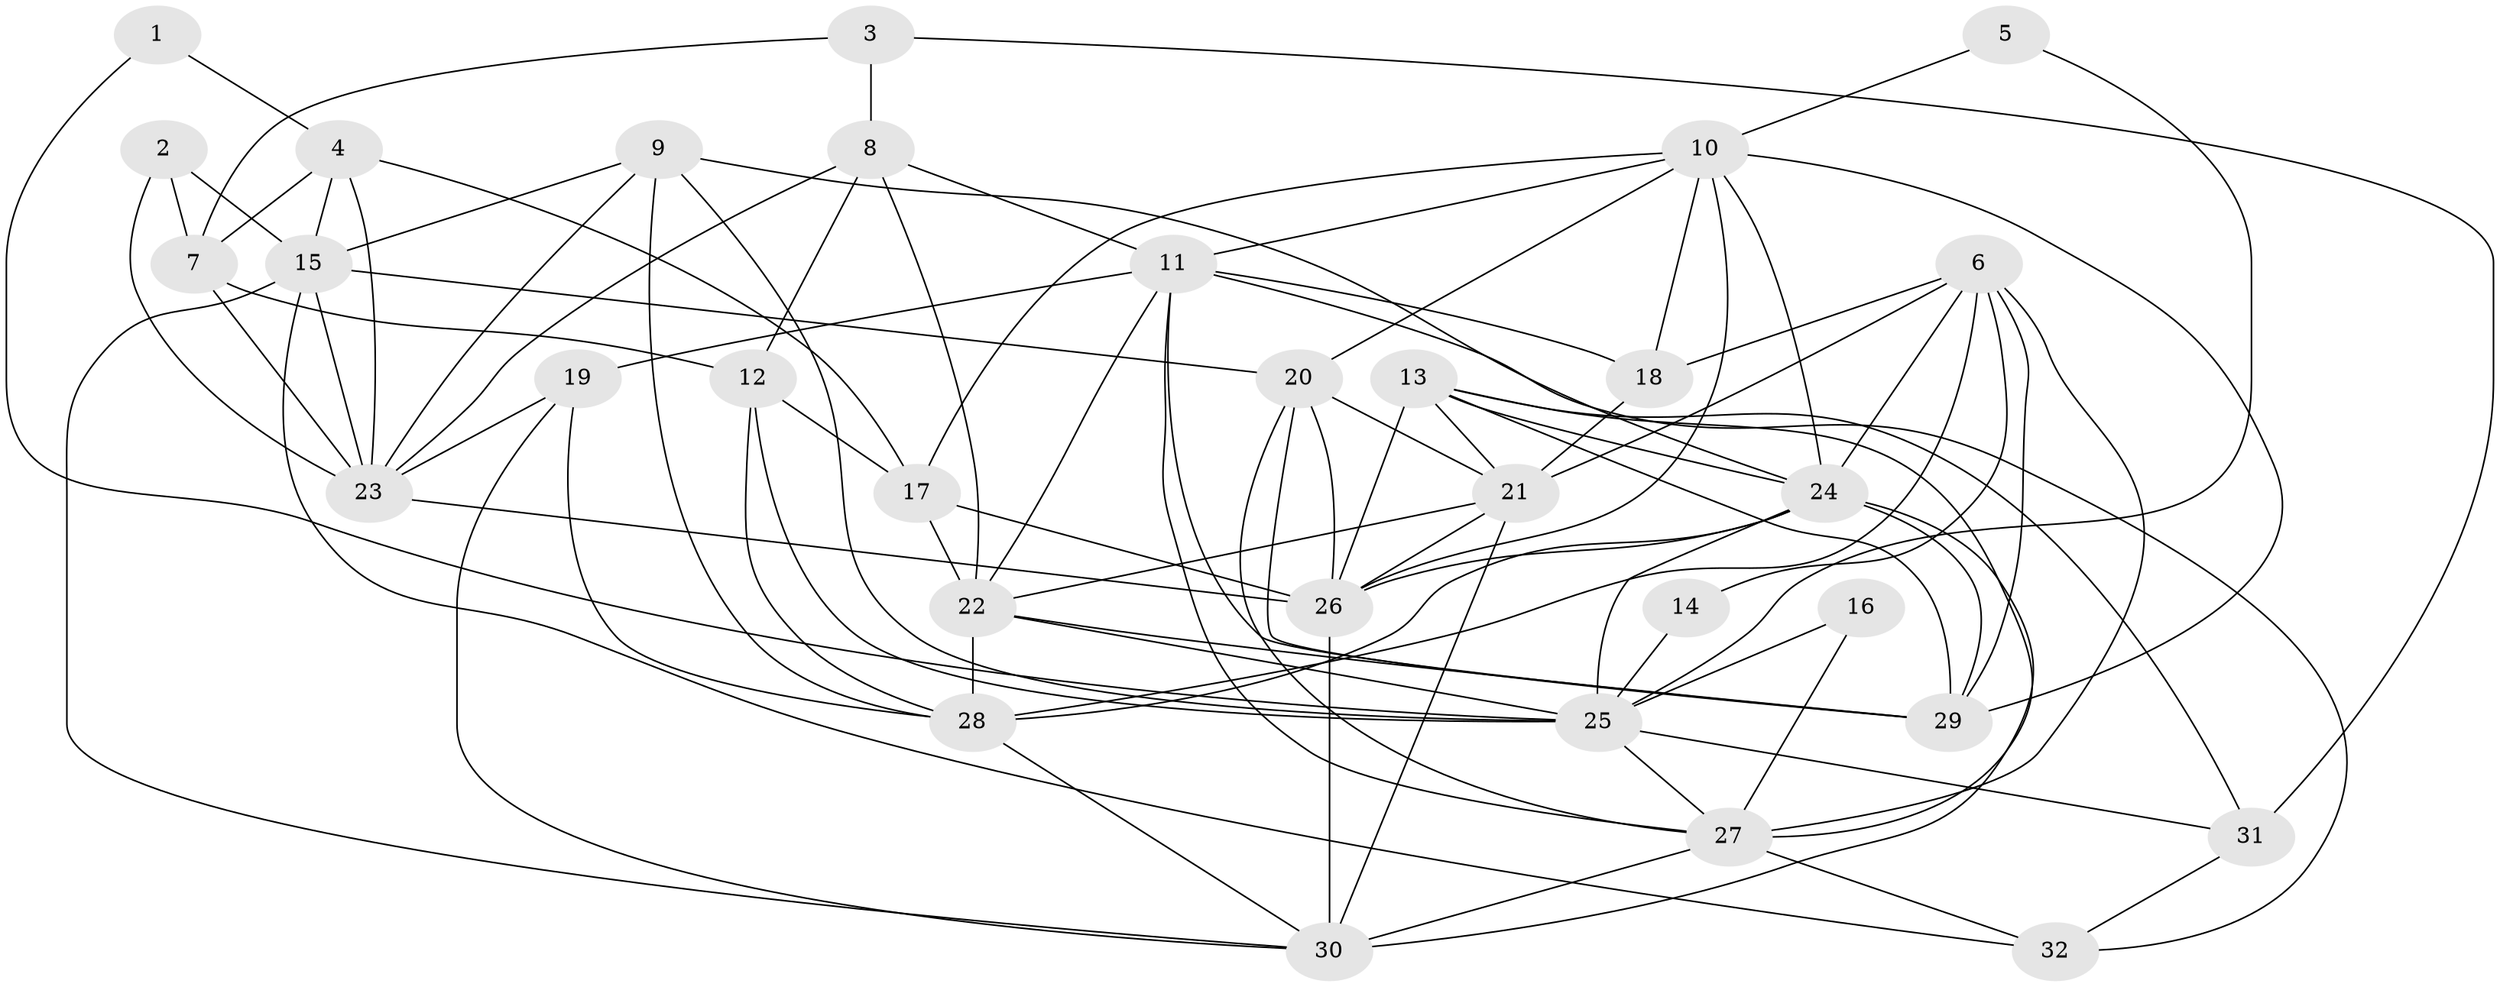 // original degree distribution, {3: 0.2857142857142857, 2: 0.12698412698412698, 4: 0.23809523809523808, 6: 0.12698412698412698, 5: 0.19047619047619047, 7: 0.031746031746031744}
// Generated by graph-tools (version 1.1) at 2025/50/03/09/25 03:50:03]
// undirected, 32 vertices, 90 edges
graph export_dot {
graph [start="1"]
  node [color=gray90,style=filled];
  1;
  2;
  3;
  4;
  5;
  6;
  7;
  8;
  9;
  10;
  11;
  12;
  13;
  14;
  15;
  16;
  17;
  18;
  19;
  20;
  21;
  22;
  23;
  24;
  25;
  26;
  27;
  28;
  29;
  30;
  31;
  32;
  1 -- 4 [weight=1.0];
  1 -- 25 [weight=1.0];
  2 -- 7 [weight=1.0];
  2 -- 15 [weight=1.0];
  2 -- 23 [weight=1.0];
  3 -- 7 [weight=1.0];
  3 -- 8 [weight=1.0];
  3 -- 31 [weight=1.0];
  4 -- 7 [weight=1.0];
  4 -- 15 [weight=1.0];
  4 -- 17 [weight=1.0];
  4 -- 23 [weight=1.0];
  5 -- 10 [weight=1.0];
  5 -- 25 [weight=1.0];
  6 -- 14 [weight=1.0];
  6 -- 18 [weight=1.0];
  6 -- 21 [weight=1.0];
  6 -- 24 [weight=1.0];
  6 -- 27 [weight=1.0];
  6 -- 28 [weight=1.0];
  6 -- 29 [weight=1.0];
  7 -- 12 [weight=1.0];
  7 -- 23 [weight=1.0];
  8 -- 11 [weight=1.0];
  8 -- 12 [weight=1.0];
  8 -- 22 [weight=1.0];
  8 -- 23 [weight=1.0];
  9 -- 15 [weight=1.0];
  9 -- 23 [weight=1.0];
  9 -- 24 [weight=1.0];
  9 -- 25 [weight=1.0];
  9 -- 28 [weight=1.0];
  10 -- 11 [weight=1.0];
  10 -- 17 [weight=1.0];
  10 -- 18 [weight=1.0];
  10 -- 20 [weight=1.0];
  10 -- 24 [weight=1.0];
  10 -- 26 [weight=1.0];
  10 -- 29 [weight=1.0];
  11 -- 18 [weight=1.0];
  11 -- 19 [weight=1.0];
  11 -- 22 [weight=1.0];
  11 -- 27 [weight=1.0];
  11 -- 29 [weight=1.0];
  11 -- 32 [weight=1.0];
  12 -- 17 [weight=1.0];
  12 -- 25 [weight=2.0];
  12 -- 28 [weight=1.0];
  13 -- 21 [weight=1.0];
  13 -- 24 [weight=1.0];
  13 -- 26 [weight=1.0];
  13 -- 27 [weight=1.0];
  13 -- 29 [weight=1.0];
  13 -- 31 [weight=1.0];
  14 -- 25 [weight=1.0];
  15 -- 20 [weight=1.0];
  15 -- 23 [weight=1.0];
  15 -- 30 [weight=1.0];
  15 -- 32 [weight=1.0];
  16 -- 25 [weight=1.0];
  16 -- 27 [weight=1.0];
  17 -- 22 [weight=1.0];
  17 -- 26 [weight=1.0];
  18 -- 21 [weight=1.0];
  19 -- 23 [weight=1.0];
  19 -- 28 [weight=1.0];
  19 -- 30 [weight=1.0];
  20 -- 21 [weight=1.0];
  20 -- 26 [weight=1.0];
  20 -- 27 [weight=1.0];
  20 -- 29 [weight=1.0];
  21 -- 22 [weight=1.0];
  21 -- 26 [weight=1.0];
  21 -- 30 [weight=1.0];
  22 -- 25 [weight=1.0];
  22 -- 28 [weight=1.0];
  22 -- 29 [weight=1.0];
  23 -- 26 [weight=1.0];
  24 -- 25 [weight=1.0];
  24 -- 26 [weight=1.0];
  24 -- 28 [weight=1.0];
  24 -- 29 [weight=1.0];
  24 -- 30 [weight=1.0];
  25 -- 27 [weight=1.0];
  25 -- 31 [weight=1.0];
  26 -- 30 [weight=1.0];
  27 -- 30 [weight=1.0];
  27 -- 32 [weight=1.0];
  28 -- 30 [weight=1.0];
  31 -- 32 [weight=1.0];
}

